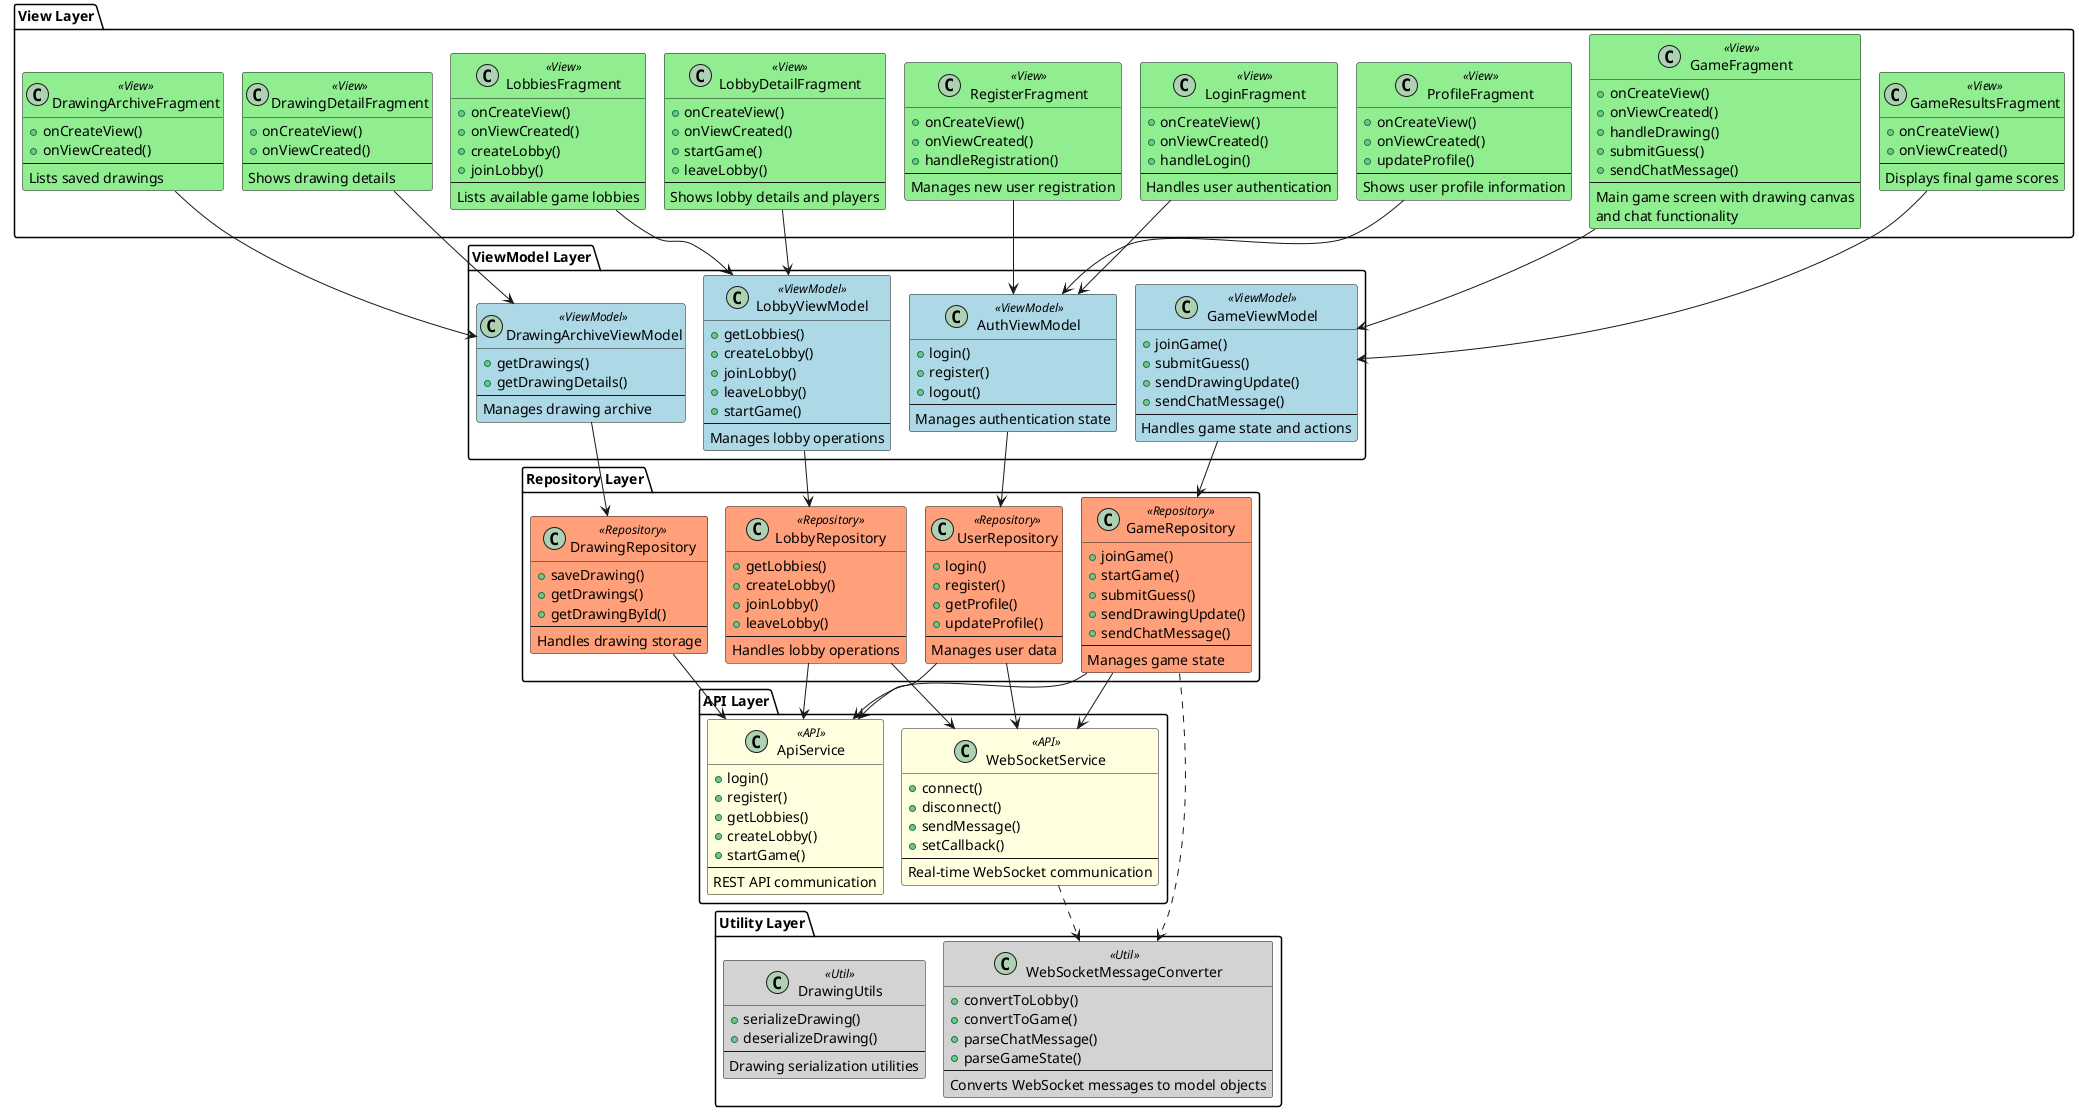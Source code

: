 @startuml DrawIt Application Architecture
!pragma layout smetana

' Define styles for different components
skinparam class {
  BackgroundColor<<View>> LightGreen
  BackgroundColor<<ViewModel>> LightBlue
  BackgroundColor<<Repository>> LightSalmon
  BackgroundColor<<API>> LightYellow
  BackgroundColor<<Util>> LightGray
}

skinparam package {
  BackgroundColor White
  BorderColor Black
}

' Package definitions
package "View Layer" {
  ' Authentication Views
  class LoginFragment <<View>> {
    +onCreateView()
    +onViewCreated()
    +handleLogin()
    --
    Handles user authentication
  }
  
  class RegisterFragment <<View>> {
    +onCreateView()
    +onViewCreated()
    +handleRegistration()
    --
    Manages new user registration
  }
  
  class ProfileFragment <<View>> {
    +onCreateView()
    +onViewCreated()
    +updateProfile()
    --
    Shows user profile information
  }
  
  ' Lobby Views
  class LobbiesFragment <<View>> {
    +onCreateView()
    +onViewCreated()
    +createLobby()
    +joinLobby()
    --
    Lists available game lobbies
  }
  
  class LobbyDetailFragment <<View>> {
    +onCreateView()
    +onViewCreated()
    +startGame()
    +leaveLobby()
    --
    Shows lobby details and players
  }
  
  ' Game Views
  class GameFragment <<View>> {
    +onCreateView()
    +onViewCreated()
    +handleDrawing()
    +submitGuess()
    +sendChatMessage()
    --
    Main game screen with drawing canvas
    and chat functionality
  }
  
  class GameResultsFragment <<View>> {
    +onCreateView()
    +onViewCreated()
    --
    Displays final game scores
  }
  
  ' Archive Views
  class DrawingArchiveFragment <<View>> {
    +onCreateView()
    +onViewCreated()
    --
    Lists saved drawings
  }
  
  class DrawingDetailFragment <<View>> {
    +onCreateView()
    +onViewCreated()
    --
    Shows drawing details
  }
}

package "ViewModel Layer" {
  class AuthViewModel <<ViewModel>> {
    +login()
    +register()
    +logout()
    --
    Manages authentication state
  }
  
  class LobbyViewModel <<ViewModel>> {
    +getLobbies()
    +createLobby()
    +joinLobby()
    +leaveLobby()
    +startGame()
    --
    Manages lobby operations
  }
  
  class GameViewModel <<ViewModel>> {
    +joinGame()
    +submitGuess()
    +sendDrawingUpdate()
    +sendChatMessage()
    --
    Handles game state and actions
  }
  
  class DrawingArchiveViewModel <<ViewModel>> {
    +getDrawings()
    +getDrawingDetails()
    --
    Manages drawing archive
  }
}

package "Repository Layer" {
  class UserRepository <<Repository>> {
    +login()
    +register()
    +getProfile()
    +updateProfile()
    --
    Manages user data
  }
  
  class LobbyRepository <<Repository>> {
    +getLobbies()
    +createLobby()
    +joinLobby()
    +leaveLobby()
    --
    Handles lobby operations
  }
  
  class GameRepository <<Repository>> {
    +joinGame()
    +startGame()
    +submitGuess()
    +sendDrawingUpdate()
    +sendChatMessage()
    --
    Manages game state
  }
  
  class DrawingRepository <<Repository>> {
    +saveDrawing()
    +getDrawings()
    +getDrawingById()
    --
    Handles drawing storage
  }
}

package "API Layer" {
  class ApiService <<API>> {
    +login()
    +register()
    +getLobbies()
    +createLobby()
    +startGame()
    --
    REST API communication
  }
  
  class WebSocketService <<API>> {
    +connect()
    +disconnect()
    +sendMessage()
    +setCallback()
    --
    Real-time WebSocket communication
  }
}

package "Utility Layer" {
  class WebSocketMessageConverter <<Util>> {
    +convertToLobby()
    +convertToGame()
    +parseChatMessage()
    +parseGameState()
    --
    Converts WebSocket messages to model objects
  }
  
  class DrawingUtils <<Util>> {
    +serializeDrawing()
    +deserializeDrawing()
    --
    Drawing serialization utilities
  }
}

' Define relationships
LoginFragment --> AuthViewModel
RegisterFragment --> AuthViewModel
ProfileFragment --> AuthViewModel
AuthViewModel --> UserRepository
UserRepository --> ApiService
UserRepository --> WebSocketService

LobbiesFragment --> LobbyViewModel
LobbyDetailFragment --> LobbyViewModel
LobbyViewModel --> LobbyRepository
LobbyRepository --> ApiService
LobbyRepository --> WebSocketService

GameFragment --> GameViewModel
GameResultsFragment --> GameViewModel
GameViewModel --> GameRepository
GameRepository --> ApiService
GameRepository --> WebSocketService
GameRepository ..> WebSocketMessageConverter

DrawingArchiveFragment --> DrawingArchiveViewModel
DrawingDetailFragment --> DrawingArchiveViewModel
DrawingArchiveViewModel --> DrawingRepository
DrawingRepository --> ApiService

WebSocketService ..> WebSocketMessageConverter

@enduml
